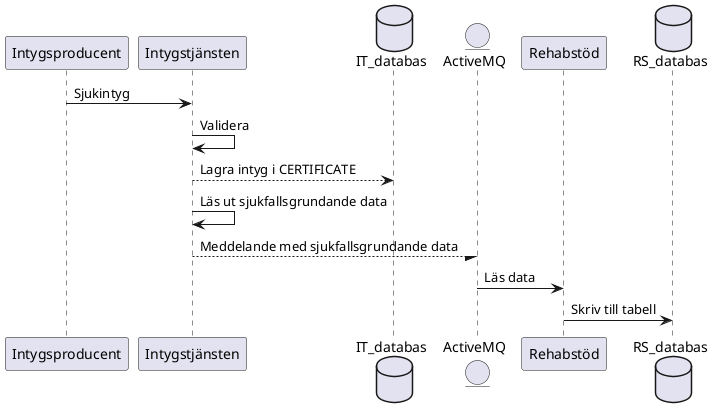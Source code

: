 @startuml
Intygsproducent -> Intygstjänsten: Sjukintyg
Intygstjänsten -> Intygstjänsten: Validera
database IT_databas
Intygstjänsten --> IT_databas: Lagra intyg i CERTIFICATE
Intygstjänsten -> Intygstjänsten: Läs ut sjukfallsgrundande data
entity ActiveMQ
Intygstjänsten --/ ActiveMQ: Meddelande med sjukfallsgrundande data
ActiveMQ -> Rehabstöd: Läs data
database RS_databas
Rehabstöd -> RS_databas: Skriv till tabell
@enduml